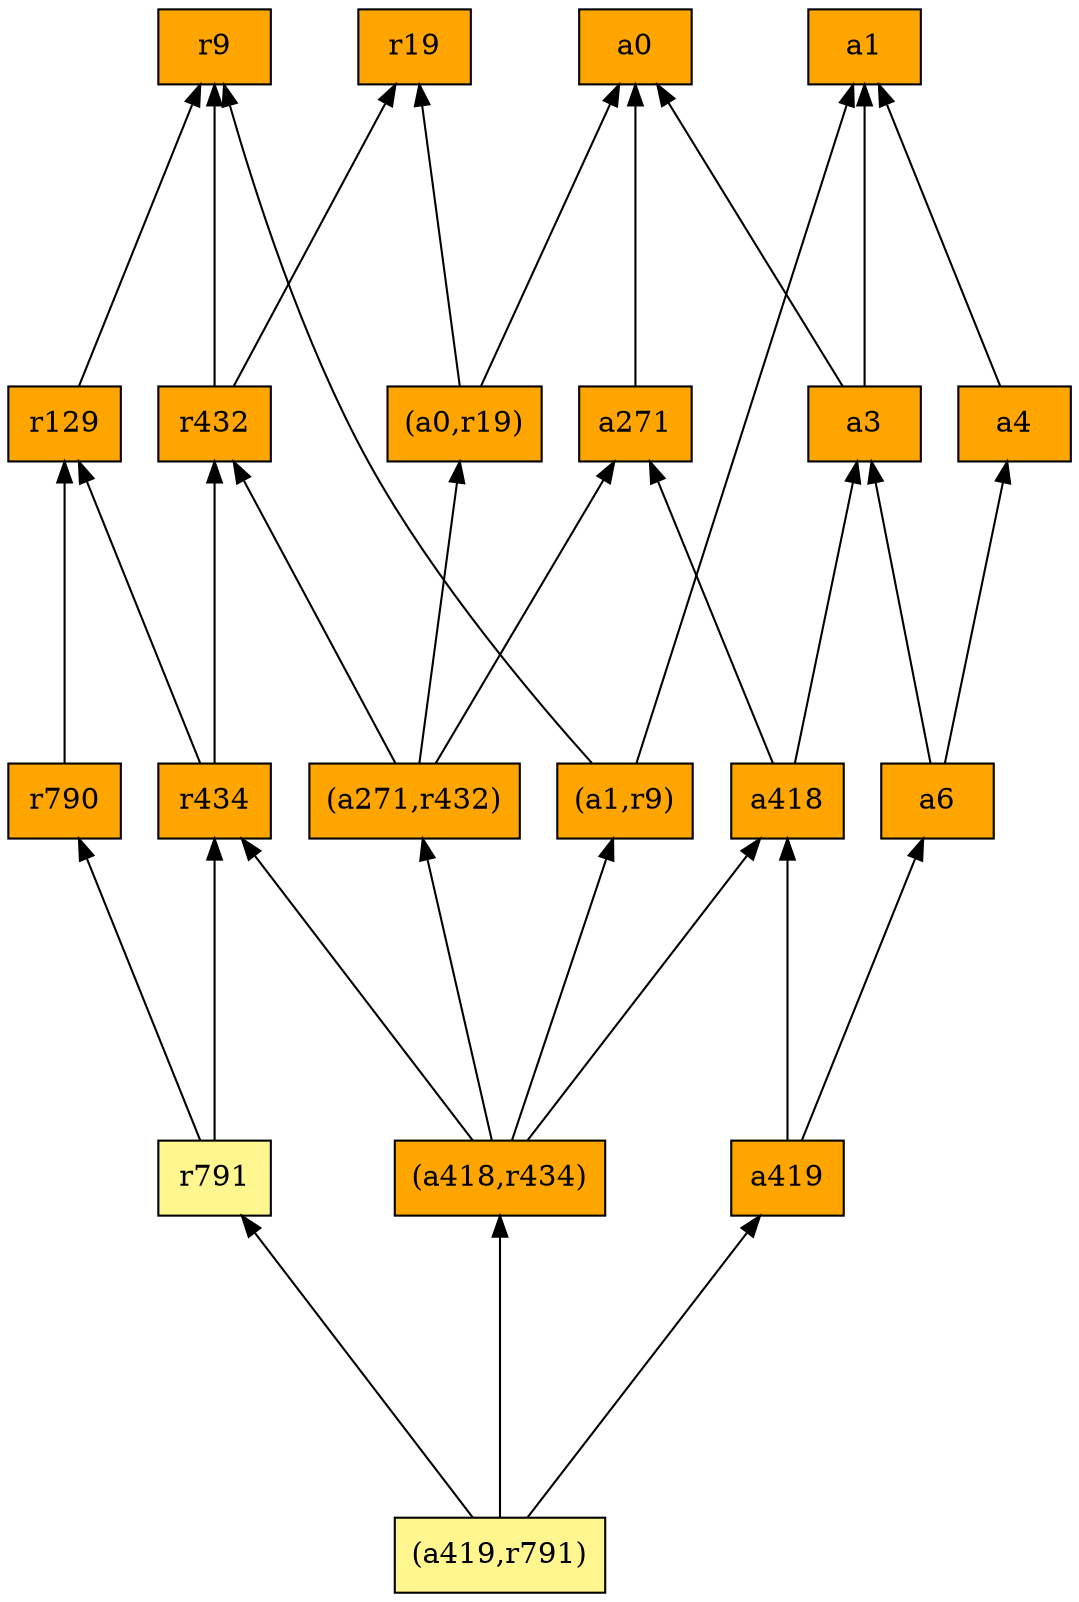 digraph G {
rankdir=BT;ranksep="2.0";
"(a1,r9)" [shape=record,fillcolor=orange,style=filled,label="{(a1,r9)}"];
"(a418,r434)" [shape=record,fillcolor=orange,style=filled,label="{(a418,r434)}"];
"r129" [shape=record,fillcolor=orange,style=filled,label="{r129}"];
"a3" [shape=record,fillcolor=orange,style=filled,label="{a3}"];
"r791" [shape=record,fillcolor=khaki1,style=filled,label="{r791}"];
"r432" [shape=record,fillcolor=orange,style=filled,label="{r432}"];
"r9" [shape=record,fillcolor=orange,style=filled,label="{r9}"];
"r790" [shape=record,fillcolor=orange,style=filled,label="{r790}"];
"a419" [shape=record,fillcolor=orange,style=filled,label="{a419}"];
"a1" [shape=record,fillcolor=orange,style=filled,label="{a1}"];
"a271" [shape=record,fillcolor=orange,style=filled,label="{a271}"];
"r434" [shape=record,fillcolor=orange,style=filled,label="{r434}"];
"(a0,r19)" [shape=record,fillcolor=orange,style=filled,label="{(a0,r19)}"];
"a4" [shape=record,fillcolor=orange,style=filled,label="{a4}"];
"r19" [shape=record,fillcolor=orange,style=filled,label="{r19}"];
"a6" [shape=record,fillcolor=orange,style=filled,label="{a6}"];
"(a419,r791)" [shape=record,fillcolor=khaki1,style=filled,label="{(a419,r791)}"];
"(a271,r432)" [shape=record,fillcolor=orange,style=filled,label="{(a271,r432)}"];
"a0" [shape=record,fillcolor=orange,style=filled,label="{a0}"];
"a418" [shape=record,fillcolor=orange,style=filled,label="{a418}"];
"(a1,r9)" -> "r9"
"(a1,r9)" -> "a1"
"(a418,r434)" -> "(a1,r9)"
"(a418,r434)" -> "r434"
"(a418,r434)" -> "(a271,r432)"
"(a418,r434)" -> "a418"
"r129" -> "r9"
"a3" -> "a1"
"a3" -> "a0"
"r791" -> "r434"
"r791" -> "r790"
"r432" -> "r9"
"r432" -> "r19"
"r790" -> "r129"
"a419" -> "a6"
"a419" -> "a418"
"a271" -> "a0"
"r434" -> "r129"
"r434" -> "r432"
"(a0,r19)" -> "a0"
"(a0,r19)" -> "r19"
"a4" -> "a1"
"a6" -> "a4"
"a6" -> "a3"
"(a419,r791)" -> "a419"
"(a419,r791)" -> "(a418,r434)"
"(a419,r791)" -> "r791"
"(a271,r432)" -> "a271"
"(a271,r432)" -> "(a0,r19)"
"(a271,r432)" -> "r432"
"a418" -> "a271"
"a418" -> "a3"
}